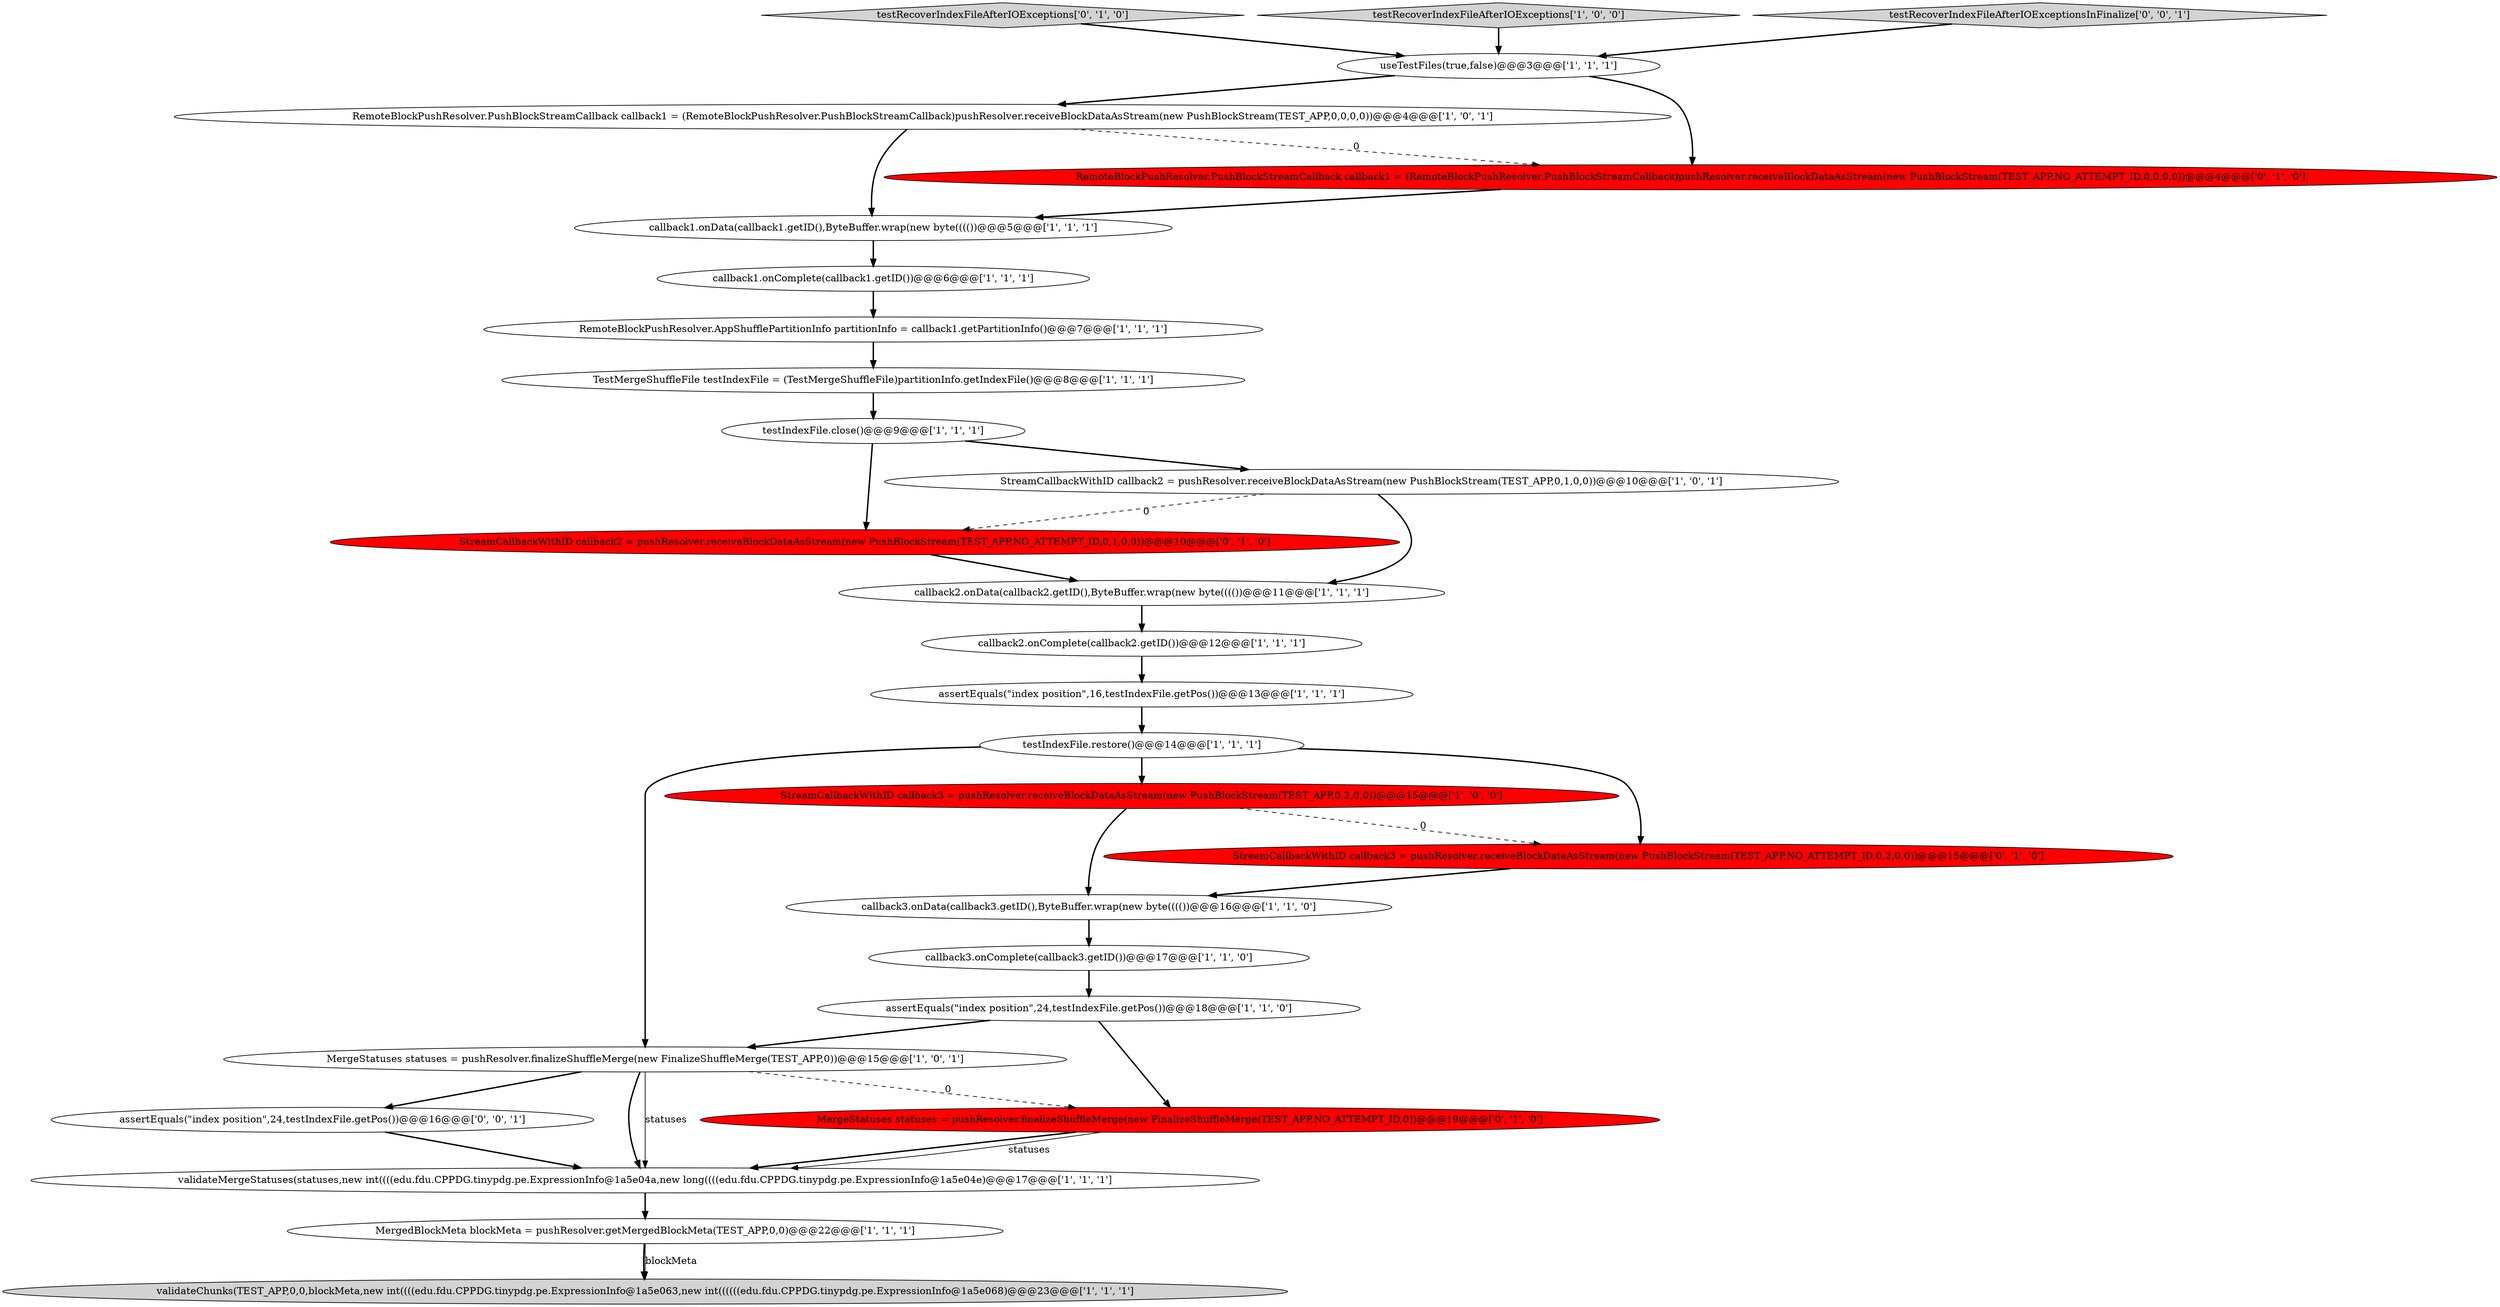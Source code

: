digraph {
6 [style = filled, label = "assertEquals(\"index position\",16,testIndexFile.getPos())@@@13@@@['1', '1', '1']", fillcolor = white, shape = ellipse image = "AAA0AAABBB1BBB"];
27 [style = filled, label = "assertEquals(\"index position\",24,testIndexFile.getPos())@@@16@@@['0', '0', '1']", fillcolor = white, shape = ellipse image = "AAA0AAABBB3BBB"];
12 [style = filled, label = "RemoteBlockPushResolver.AppShufflePartitionInfo partitionInfo = callback1.getPartitionInfo()@@@7@@@['1', '1', '1']", fillcolor = white, shape = ellipse image = "AAA0AAABBB1BBB"];
7 [style = filled, label = "callback3.onComplete(callback3.getID())@@@17@@@['1', '1', '0']", fillcolor = white, shape = ellipse image = "AAA0AAABBB1BBB"];
13 [style = filled, label = "StreamCallbackWithID callback3 = pushResolver.receiveBlockDataAsStream(new PushBlockStream(TEST_APP,0,2,0,0))@@@15@@@['1', '0', '0']", fillcolor = red, shape = ellipse image = "AAA1AAABBB1BBB"];
24 [style = filled, label = "testRecoverIndexFileAfterIOExceptions['0', '1', '0']", fillcolor = lightgray, shape = diamond image = "AAA0AAABBB2BBB"];
20 [style = filled, label = "testIndexFile.close()@@@9@@@['1', '1', '1']", fillcolor = white, shape = ellipse image = "AAA0AAABBB1BBB"];
8 [style = filled, label = "MergedBlockMeta blockMeta = pushResolver.getMergedBlockMeta(TEST_APP,0,0)@@@22@@@['1', '1', '1']", fillcolor = white, shape = ellipse image = "AAA0AAABBB1BBB"];
15 [style = filled, label = "validateMergeStatuses(statuses,new int((((edu.fdu.CPPDG.tinypdg.pe.ExpressionInfo@1a5e04a,new long((((edu.fdu.CPPDG.tinypdg.pe.ExpressionInfo@1a5e04e)@@@17@@@['1', '1', '1']", fillcolor = white, shape = ellipse image = "AAA0AAABBB1BBB"];
4 [style = filled, label = "testRecoverIndexFileAfterIOExceptions['1', '0', '0']", fillcolor = lightgray, shape = diamond image = "AAA0AAABBB1BBB"];
9 [style = filled, label = "TestMergeShuffleFile testIndexFile = (TestMergeShuffleFile)partitionInfo.getIndexFile()@@@8@@@['1', '1', '1']", fillcolor = white, shape = ellipse image = "AAA0AAABBB1BBB"];
18 [style = filled, label = "MergeStatuses statuses = pushResolver.finalizeShuffleMerge(new FinalizeShuffleMerge(TEST_APP,0))@@@15@@@['1', '0', '1']", fillcolor = white, shape = ellipse image = "AAA0AAABBB1BBB"];
10 [style = filled, label = "validateChunks(TEST_APP,0,0,blockMeta,new int((((edu.fdu.CPPDG.tinypdg.pe.ExpressionInfo@1a5e063,new int((((((edu.fdu.CPPDG.tinypdg.pe.ExpressionInfo@1a5e068)@@@23@@@['1', '1', '1']", fillcolor = lightgray, shape = ellipse image = "AAA0AAABBB1BBB"];
5 [style = filled, label = "RemoteBlockPushResolver.PushBlockStreamCallback callback1 = (RemoteBlockPushResolver.PushBlockStreamCallback)pushResolver.receiveBlockDataAsStream(new PushBlockStream(TEST_APP,0,0,0,0))@@@4@@@['1', '0', '1']", fillcolor = white, shape = ellipse image = "AAA0AAABBB1BBB"];
17 [style = filled, label = "callback2.onComplete(callback2.getID())@@@12@@@['1', '1', '1']", fillcolor = white, shape = ellipse image = "AAA0AAABBB1BBB"];
21 [style = filled, label = "MergeStatuses statuses = pushResolver.finalizeShuffleMerge(new FinalizeShuffleMerge(TEST_APP,NO_ATTEMPT_ID,0))@@@19@@@['0', '1', '0']", fillcolor = red, shape = ellipse image = "AAA1AAABBB2BBB"];
22 [style = filled, label = "RemoteBlockPushResolver.PushBlockStreamCallback callback1 = (RemoteBlockPushResolver.PushBlockStreamCallback)pushResolver.receiveBlockDataAsStream(new PushBlockStream(TEST_APP,NO_ATTEMPT_ID,0,0,0,0))@@@4@@@['0', '1', '0']", fillcolor = red, shape = ellipse image = "AAA1AAABBB2BBB"];
19 [style = filled, label = "callback2.onData(callback2.getID(),ByteBuffer.wrap(new byte(((())@@@11@@@['1', '1', '1']", fillcolor = white, shape = ellipse image = "AAA0AAABBB1BBB"];
14 [style = filled, label = "useTestFiles(true,false)@@@3@@@['1', '1', '1']", fillcolor = white, shape = ellipse image = "AAA0AAABBB1BBB"];
26 [style = filled, label = "testRecoverIndexFileAfterIOExceptionsInFinalize['0', '0', '1']", fillcolor = lightgray, shape = diamond image = "AAA0AAABBB3BBB"];
2 [style = filled, label = "testIndexFile.restore()@@@14@@@['1', '1', '1']", fillcolor = white, shape = ellipse image = "AAA0AAABBB1BBB"];
23 [style = filled, label = "StreamCallbackWithID callback3 = pushResolver.receiveBlockDataAsStream(new PushBlockStream(TEST_APP,NO_ATTEMPT_ID,0,2,0,0))@@@15@@@['0', '1', '0']", fillcolor = red, shape = ellipse image = "AAA1AAABBB2BBB"];
25 [style = filled, label = "StreamCallbackWithID callback2 = pushResolver.receiveBlockDataAsStream(new PushBlockStream(TEST_APP,NO_ATTEMPT_ID,0,1,0,0))@@@10@@@['0', '1', '0']", fillcolor = red, shape = ellipse image = "AAA1AAABBB2BBB"];
0 [style = filled, label = "callback1.onData(callback1.getID(),ByteBuffer.wrap(new byte(((())@@@5@@@['1', '1', '1']", fillcolor = white, shape = ellipse image = "AAA0AAABBB1BBB"];
16 [style = filled, label = "callback1.onComplete(callback1.getID())@@@6@@@['1', '1', '1']", fillcolor = white, shape = ellipse image = "AAA0AAABBB1BBB"];
1 [style = filled, label = "StreamCallbackWithID callback2 = pushResolver.receiveBlockDataAsStream(new PushBlockStream(TEST_APP,0,1,0,0))@@@10@@@['1', '0', '1']", fillcolor = white, shape = ellipse image = "AAA0AAABBB1BBB"];
11 [style = filled, label = "assertEquals(\"index position\",24,testIndexFile.getPos())@@@18@@@['1', '1', '0']", fillcolor = white, shape = ellipse image = "AAA0AAABBB1BBB"];
3 [style = filled, label = "callback3.onData(callback3.getID(),ByteBuffer.wrap(new byte(((())@@@16@@@['1', '1', '0']", fillcolor = white, shape = ellipse image = "AAA0AAABBB1BBB"];
8->10 [style = bold, label=""];
0->16 [style = bold, label=""];
4->14 [style = bold, label=""];
7->11 [style = bold, label=""];
17->6 [style = bold, label=""];
8->10 [style = solid, label="blockMeta"];
21->15 [style = bold, label=""];
11->21 [style = bold, label=""];
18->15 [style = bold, label=""];
14->22 [style = bold, label=""];
26->14 [style = bold, label=""];
2->18 [style = bold, label=""];
9->20 [style = bold, label=""];
23->3 [style = bold, label=""];
19->17 [style = bold, label=""];
20->1 [style = bold, label=""];
12->9 [style = bold, label=""];
18->15 [style = solid, label="statuses"];
20->25 [style = bold, label=""];
13->23 [style = dashed, label="0"];
27->15 [style = bold, label=""];
11->18 [style = bold, label=""];
24->14 [style = bold, label=""];
2->13 [style = bold, label=""];
6->2 [style = bold, label=""];
2->23 [style = bold, label=""];
22->0 [style = bold, label=""];
13->3 [style = bold, label=""];
5->0 [style = bold, label=""];
3->7 [style = bold, label=""];
18->27 [style = bold, label=""];
18->21 [style = dashed, label="0"];
25->19 [style = bold, label=""];
21->15 [style = solid, label="statuses"];
1->19 [style = bold, label=""];
1->25 [style = dashed, label="0"];
16->12 [style = bold, label=""];
15->8 [style = bold, label=""];
14->5 [style = bold, label=""];
5->22 [style = dashed, label="0"];
}
